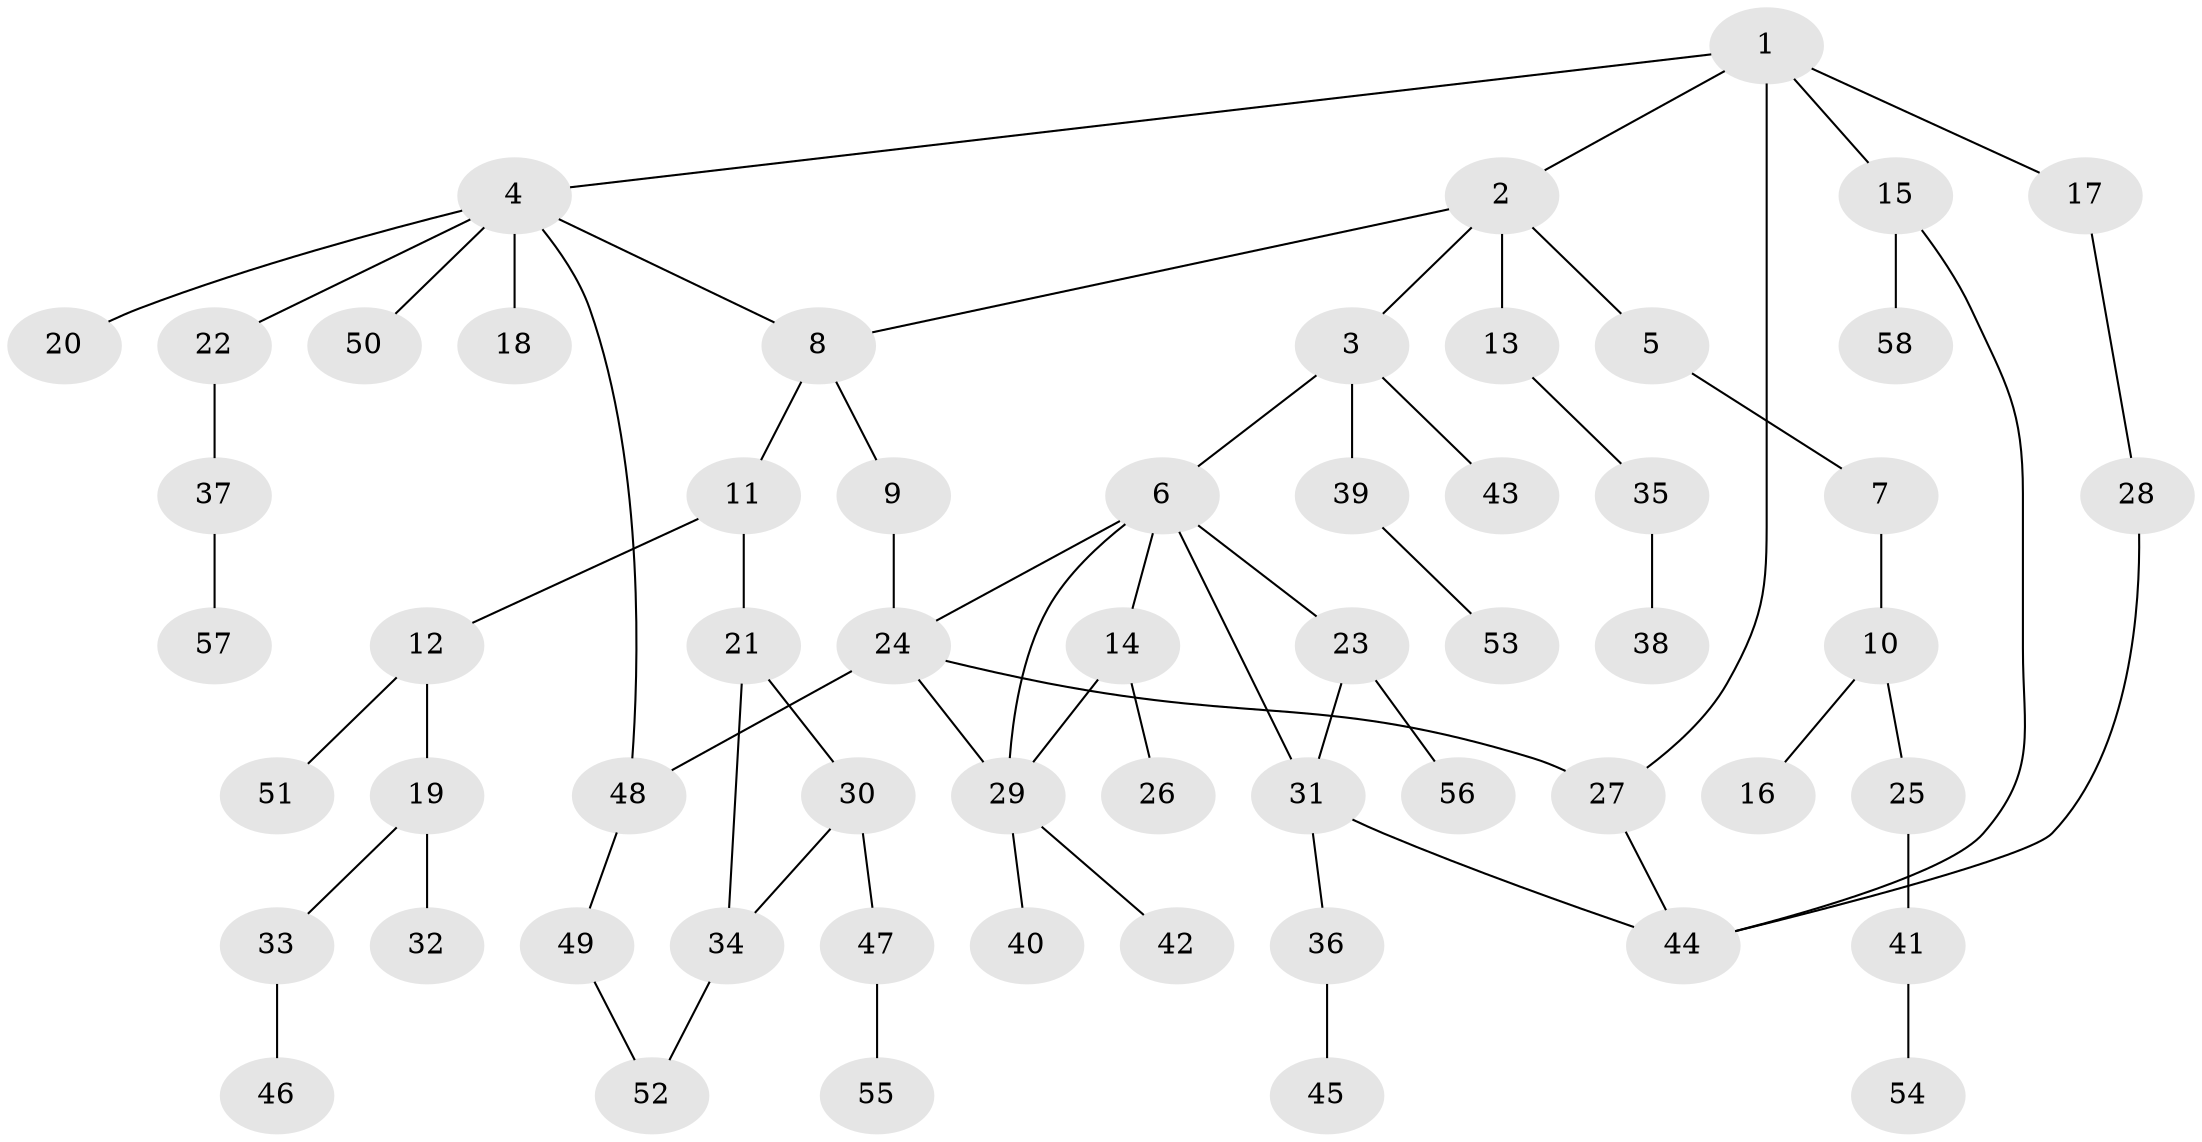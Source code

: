 // original degree distribution, {6: 0.024390243902439025, 5: 0.036585365853658534, 4: 0.13414634146341464, 8: 0.012195121951219513, 3: 0.13414634146341464, 2: 0.24390243902439024, 1: 0.4146341463414634}
// Generated by graph-tools (version 1.1) at 2025/48/03/04/25 22:48:41]
// undirected, 58 vertices, 69 edges
graph export_dot {
  node [color=gray90,style=filled];
  1;
  2;
  3;
  4;
  5;
  6;
  7;
  8;
  9;
  10;
  11;
  12;
  13;
  14;
  15;
  16;
  17;
  18;
  19;
  20;
  21;
  22;
  23;
  24;
  25;
  26;
  27;
  28;
  29;
  30;
  31;
  32;
  33;
  34;
  35;
  36;
  37;
  38;
  39;
  40;
  41;
  42;
  43;
  44;
  45;
  46;
  47;
  48;
  49;
  50;
  51;
  52;
  53;
  54;
  55;
  56;
  57;
  58;
  1 -- 2 [weight=1.0];
  1 -- 4 [weight=1.0];
  1 -- 15 [weight=1.0];
  1 -- 17 [weight=1.0];
  1 -- 27 [weight=1.0];
  2 -- 3 [weight=1.0];
  2 -- 5 [weight=1.0];
  2 -- 8 [weight=1.0];
  2 -- 13 [weight=1.0];
  3 -- 6 [weight=1.0];
  3 -- 39 [weight=1.0];
  3 -- 43 [weight=1.0];
  4 -- 8 [weight=1.0];
  4 -- 18 [weight=1.0];
  4 -- 20 [weight=1.0];
  4 -- 22 [weight=1.0];
  4 -- 48 [weight=1.0];
  4 -- 50 [weight=1.0];
  5 -- 7 [weight=1.0];
  6 -- 14 [weight=1.0];
  6 -- 23 [weight=1.0];
  6 -- 24 [weight=1.0];
  6 -- 29 [weight=1.0];
  6 -- 31 [weight=1.0];
  7 -- 10 [weight=1.0];
  8 -- 9 [weight=1.0];
  8 -- 11 [weight=1.0];
  9 -- 24 [weight=1.0];
  10 -- 16 [weight=1.0];
  10 -- 25 [weight=1.0];
  11 -- 12 [weight=1.0];
  11 -- 21 [weight=1.0];
  12 -- 19 [weight=1.0];
  12 -- 51 [weight=1.0];
  13 -- 35 [weight=1.0];
  14 -- 26 [weight=1.0];
  14 -- 29 [weight=1.0];
  15 -- 44 [weight=1.0];
  15 -- 58 [weight=1.0];
  17 -- 28 [weight=1.0];
  19 -- 32 [weight=1.0];
  19 -- 33 [weight=1.0];
  21 -- 30 [weight=1.0];
  21 -- 34 [weight=1.0];
  22 -- 37 [weight=1.0];
  23 -- 31 [weight=1.0];
  23 -- 56 [weight=1.0];
  24 -- 27 [weight=1.0];
  24 -- 29 [weight=1.0];
  24 -- 48 [weight=1.0];
  25 -- 41 [weight=1.0];
  27 -- 44 [weight=1.0];
  28 -- 44 [weight=1.0];
  29 -- 40 [weight=1.0];
  29 -- 42 [weight=1.0];
  30 -- 34 [weight=1.0];
  30 -- 47 [weight=1.0];
  31 -- 36 [weight=1.0];
  31 -- 44 [weight=1.0];
  33 -- 46 [weight=1.0];
  34 -- 52 [weight=1.0];
  35 -- 38 [weight=1.0];
  36 -- 45 [weight=1.0];
  37 -- 57 [weight=1.0];
  39 -- 53 [weight=1.0];
  41 -- 54 [weight=1.0];
  47 -- 55 [weight=1.0];
  48 -- 49 [weight=1.0];
  49 -- 52 [weight=1.0];
}

